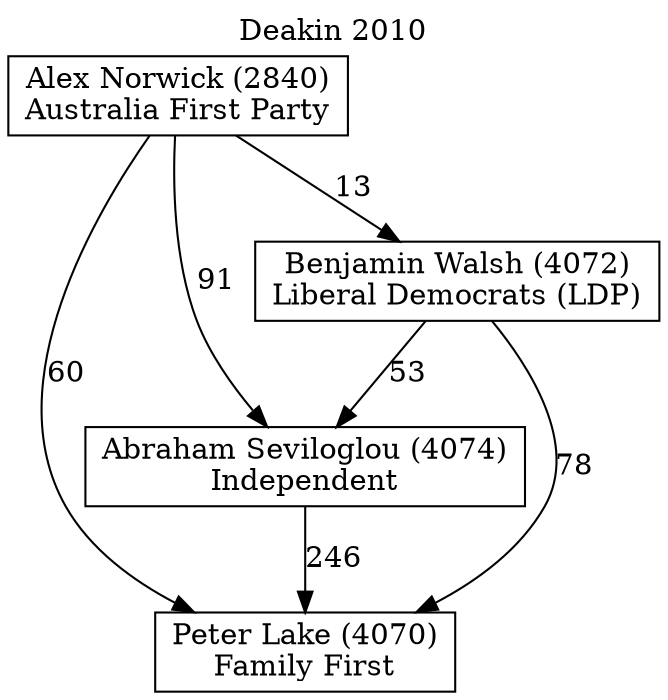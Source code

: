 // House preference flow
digraph "Peter Lake (4070)_Deakin_2010" {
	graph [label="Deakin 2010" labelloc=t mclimit=10]
	node [shape=box]
	"Peter Lake (4070)" [label="Peter Lake (4070)
Family First"]
	"Abraham Seviloglou (4074)" [label="Abraham Seviloglou (4074)
Independent"]
	"Benjamin Walsh (4072)" [label="Benjamin Walsh (4072)
Liberal Democrats (LDP)"]
	"Alex Norwick (2840)" [label="Alex Norwick (2840)
Australia First Party"]
	"Abraham Seviloglou (4074)" -> "Peter Lake (4070)" [label=246]
	"Benjamin Walsh (4072)" -> "Abraham Seviloglou (4074)" [label=53]
	"Alex Norwick (2840)" -> "Benjamin Walsh (4072)" [label=13]
	"Benjamin Walsh (4072)" -> "Peter Lake (4070)" [label=78]
	"Alex Norwick (2840)" -> "Peter Lake (4070)" [label=60]
	"Alex Norwick (2840)" -> "Abraham Seviloglou (4074)" [label=91]
}
